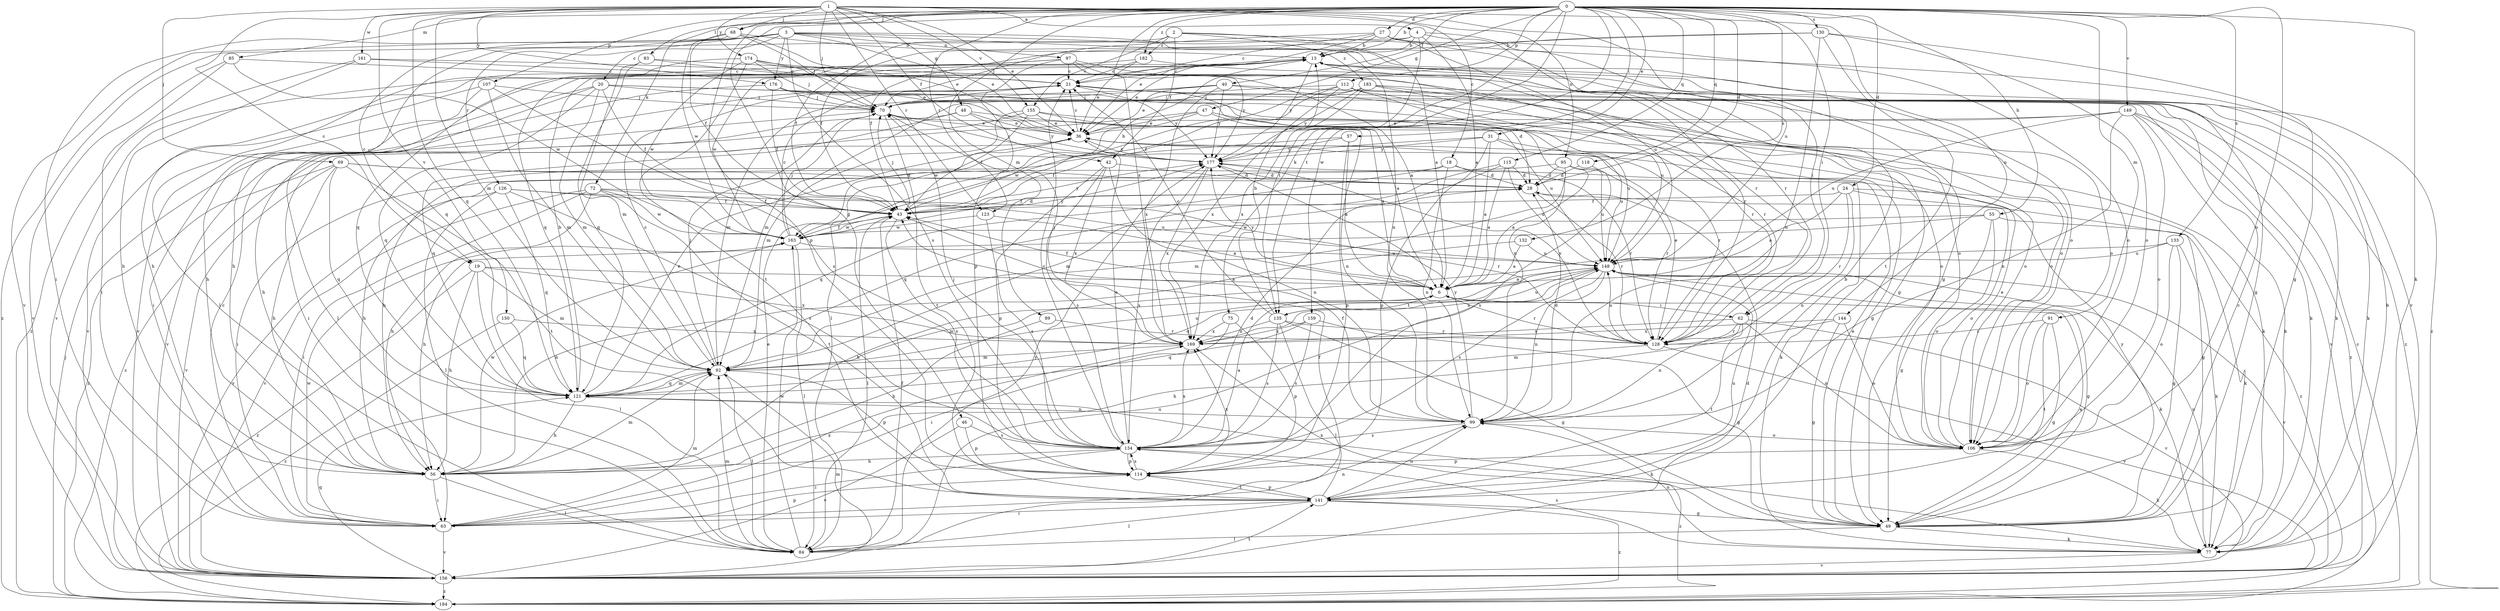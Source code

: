 strict digraph  {
0;
1;
2;
3;
4;
6;
13;
18;
19;
20;
21;
24;
27;
28;
31;
36;
40;
42;
43;
46;
47;
48;
49;
55;
56;
57;
62;
63;
68;
69;
70;
72;
75;
77;
83;
84;
85;
89;
91;
92;
95;
97;
99;
106;
107;
112;
114;
115;
118;
121;
123;
126;
128;
130;
132;
133;
134;
135;
141;
144;
148;
149;
150;
155;
156;
159;
161;
163;
169;
174;
176;
177;
182;
183;
184;
0 -> 13  [label=b];
0 -> 24  [label=d];
0 -> 27  [label=d];
0 -> 28  [label=d];
0 -> 31  [label=e];
0 -> 40  [label=f];
0 -> 46  [label=g];
0 -> 47  [label=g];
0 -> 55  [label=h];
0 -> 57  [label=i];
0 -> 62  [label=i];
0 -> 68  [label=j];
0 -> 72  [label=k];
0 -> 75  [label=k];
0 -> 77  [label=k];
0 -> 83  [label=l];
0 -> 85  [label=m];
0 -> 89  [label=m];
0 -> 91  [label=m];
0 -> 106  [label=o];
0 -> 107  [label=p];
0 -> 112  [label=p];
0 -> 114  [label=p];
0 -> 115  [label=q];
0 -> 118  [label=q];
0 -> 123  [label=r];
0 -> 130  [label=s];
0 -> 132  [label=s];
0 -> 133  [label=s];
0 -> 135  [label=t];
0 -> 149  [label=v];
0 -> 159  [label=w];
0 -> 169  [label=x];
0 -> 182  [label=z];
1 -> 4  [label=a];
1 -> 18  [label=c];
1 -> 19  [label=c];
1 -> 36  [label=e];
1 -> 42  [label=f];
1 -> 48  [label=g];
1 -> 68  [label=j];
1 -> 69  [label=j];
1 -> 70  [label=j];
1 -> 92  [label=m];
1 -> 95  [label=n];
1 -> 121  [label=q];
1 -> 123  [label=r];
1 -> 144  [label=u];
1 -> 148  [label=u];
1 -> 150  [label=v];
1 -> 155  [label=v];
1 -> 161  [label=w];
1 -> 174  [label=y];
1 -> 176  [label=y];
2 -> 6  [label=a];
2 -> 42  [label=f];
2 -> 43  [label=f];
2 -> 155  [label=v];
2 -> 156  [label=v];
2 -> 182  [label=z];
2 -> 183  [label=z];
3 -> 19  [label=c];
3 -> 20  [label=c];
3 -> 36  [label=e];
3 -> 49  [label=g];
3 -> 97  [label=n];
3 -> 99  [label=n];
3 -> 106  [label=o];
3 -> 121  [label=q];
3 -> 126  [label=r];
3 -> 134  [label=s];
3 -> 156  [label=v];
3 -> 176  [label=y];
4 -> 6  [label=a];
4 -> 13  [label=b];
4 -> 43  [label=f];
4 -> 62  [label=i];
4 -> 128  [label=r];
4 -> 135  [label=t];
4 -> 184  [label=z];
6 -> 43  [label=f];
6 -> 62  [label=i];
6 -> 92  [label=m];
6 -> 128  [label=r];
6 -> 135  [label=t];
6 -> 177  [label=y];
13 -> 21  [label=c];
13 -> 36  [label=e];
13 -> 49  [label=g];
13 -> 56  [label=h];
13 -> 106  [label=o];
13 -> 121  [label=q];
13 -> 163  [label=w];
13 -> 177  [label=y];
18 -> 28  [label=d];
18 -> 56  [label=h];
18 -> 99  [label=n];
18 -> 121  [label=q];
18 -> 128  [label=r];
19 -> 6  [label=a];
19 -> 56  [label=h];
19 -> 84  [label=l];
19 -> 92  [label=m];
19 -> 169  [label=x];
19 -> 184  [label=z];
20 -> 6  [label=a];
20 -> 43  [label=f];
20 -> 56  [label=h];
20 -> 70  [label=j];
20 -> 77  [label=k];
20 -> 84  [label=l];
20 -> 92  [label=m];
20 -> 121  [label=q];
21 -> 70  [label=j];
21 -> 99  [label=n];
21 -> 177  [label=y];
24 -> 6  [label=a];
24 -> 43  [label=f];
24 -> 49  [label=g];
24 -> 99  [label=n];
24 -> 128  [label=r];
24 -> 184  [label=z];
27 -> 13  [label=b];
27 -> 21  [label=c];
27 -> 36  [label=e];
27 -> 70  [label=j];
27 -> 106  [label=o];
27 -> 128  [label=r];
27 -> 148  [label=u];
28 -> 43  [label=f];
28 -> 106  [label=o];
28 -> 128  [label=r];
31 -> 6  [label=a];
31 -> 56  [label=h];
31 -> 114  [label=p];
31 -> 128  [label=r];
31 -> 148  [label=u];
31 -> 177  [label=y];
36 -> 21  [label=c];
36 -> 177  [label=y];
36 -> 184  [label=z];
40 -> 36  [label=e];
40 -> 70  [label=j];
40 -> 92  [label=m];
40 -> 106  [label=o];
40 -> 169  [label=x];
40 -> 177  [label=y];
40 -> 184  [label=z];
42 -> 28  [label=d];
42 -> 99  [label=n];
42 -> 114  [label=p];
42 -> 134  [label=s];
42 -> 169  [label=x];
43 -> 13  [label=b];
43 -> 28  [label=d];
43 -> 70  [label=j];
43 -> 84  [label=l];
43 -> 134  [label=s];
43 -> 163  [label=w];
43 -> 177  [label=y];
46 -> 114  [label=p];
46 -> 134  [label=s];
46 -> 156  [label=v];
47 -> 6  [label=a];
47 -> 36  [label=e];
47 -> 63  [label=i];
47 -> 148  [label=u];
47 -> 163  [label=w];
48 -> 36  [label=e];
48 -> 56  [label=h];
48 -> 121  [label=q];
48 -> 148  [label=u];
48 -> 177  [label=y];
49 -> 6  [label=a];
49 -> 21  [label=c];
49 -> 36  [label=e];
49 -> 77  [label=k];
49 -> 84  [label=l];
49 -> 169  [label=x];
49 -> 177  [label=y];
55 -> 49  [label=g];
55 -> 56  [label=h];
55 -> 77  [label=k];
55 -> 106  [label=o];
55 -> 163  [label=w];
56 -> 63  [label=i];
56 -> 84  [label=l];
56 -> 92  [label=m];
56 -> 163  [label=w];
57 -> 6  [label=a];
57 -> 43  [label=f];
57 -> 114  [label=p];
57 -> 177  [label=y];
62 -> 99  [label=n];
62 -> 106  [label=o];
62 -> 128  [label=r];
62 -> 141  [label=t];
62 -> 156  [label=v];
62 -> 169  [label=x];
63 -> 21  [label=c];
63 -> 92  [label=m];
63 -> 99  [label=n];
63 -> 114  [label=p];
63 -> 156  [label=v];
63 -> 163  [label=w];
63 -> 169  [label=x];
68 -> 13  [label=b];
68 -> 36  [label=e];
68 -> 43  [label=f];
68 -> 63  [label=i];
68 -> 70  [label=j];
68 -> 163  [label=w];
69 -> 28  [label=d];
69 -> 56  [label=h];
69 -> 77  [label=k];
69 -> 121  [label=q];
69 -> 141  [label=t];
69 -> 156  [label=v];
69 -> 184  [label=z];
70 -> 36  [label=e];
70 -> 77  [label=k];
70 -> 141  [label=t];
70 -> 177  [label=y];
72 -> 43  [label=f];
72 -> 56  [label=h];
72 -> 63  [label=i];
72 -> 141  [label=t];
72 -> 148  [label=u];
72 -> 156  [label=v];
72 -> 163  [label=w];
75 -> 63  [label=i];
75 -> 114  [label=p];
75 -> 169  [label=x];
77 -> 13  [label=b];
77 -> 99  [label=n];
77 -> 134  [label=s];
77 -> 148  [label=u];
77 -> 156  [label=v];
83 -> 21  [label=c];
83 -> 92  [label=m];
83 -> 121  [label=q];
83 -> 184  [label=z];
84 -> 36  [label=e];
84 -> 43  [label=f];
84 -> 92  [label=m];
84 -> 148  [label=u];
84 -> 163  [label=w];
84 -> 177  [label=y];
85 -> 21  [label=c];
85 -> 63  [label=i];
85 -> 156  [label=v];
85 -> 163  [label=w];
89 -> 56  [label=h];
89 -> 128  [label=r];
91 -> 49  [label=g];
91 -> 106  [label=o];
91 -> 128  [label=r];
91 -> 141  [label=t];
92 -> 21  [label=c];
92 -> 70  [label=j];
92 -> 84  [label=l];
92 -> 114  [label=p];
92 -> 121  [label=q];
92 -> 148  [label=u];
95 -> 6  [label=a];
95 -> 28  [label=d];
95 -> 63  [label=i];
95 -> 92  [label=m];
95 -> 128  [label=r];
95 -> 148  [label=u];
97 -> 6  [label=a];
97 -> 21  [label=c];
97 -> 49  [label=g];
97 -> 56  [label=h];
97 -> 114  [label=p];
97 -> 121  [label=q];
97 -> 177  [label=y];
99 -> 28  [label=d];
99 -> 43  [label=f];
99 -> 106  [label=o];
99 -> 134  [label=s];
99 -> 177  [label=y];
106 -> 36  [label=e];
106 -> 77  [label=k];
106 -> 114  [label=p];
107 -> 63  [label=i];
107 -> 70  [label=j];
107 -> 92  [label=m];
107 -> 134  [label=s];
107 -> 156  [label=v];
112 -> 28  [label=d];
112 -> 43  [label=f];
112 -> 70  [label=j];
112 -> 77  [label=k];
112 -> 84  [label=l];
112 -> 128  [label=r];
112 -> 169  [label=x];
114 -> 134  [label=s];
114 -> 141  [label=t];
114 -> 169  [label=x];
115 -> 6  [label=a];
115 -> 28  [label=d];
115 -> 92  [label=m];
115 -> 121  [label=q];
115 -> 148  [label=u];
118 -> 28  [label=d];
118 -> 134  [label=s];
121 -> 13  [label=b];
121 -> 36  [label=e];
121 -> 56  [label=h];
121 -> 77  [label=k];
121 -> 92  [label=m];
121 -> 99  [label=n];
123 -> 6  [label=a];
123 -> 134  [label=s];
123 -> 163  [label=w];
126 -> 43  [label=f];
126 -> 84  [label=l];
126 -> 121  [label=q];
126 -> 128  [label=r];
126 -> 134  [label=s];
126 -> 156  [label=v];
128 -> 36  [label=e];
128 -> 92  [label=m];
128 -> 148  [label=u];
128 -> 156  [label=v];
128 -> 177  [label=y];
130 -> 13  [label=b];
130 -> 43  [label=f];
130 -> 49  [label=g];
130 -> 99  [label=n];
130 -> 106  [label=o];
130 -> 141  [label=t];
132 -> 6  [label=a];
132 -> 56  [label=h];
132 -> 148  [label=u];
133 -> 49  [label=g];
133 -> 56  [label=h];
133 -> 77  [label=k];
133 -> 106  [label=o];
133 -> 148  [label=u];
134 -> 6  [label=a];
134 -> 21  [label=c];
134 -> 28  [label=d];
134 -> 36  [label=e];
134 -> 56  [label=h];
134 -> 63  [label=i];
134 -> 70  [label=j];
134 -> 114  [label=p];
134 -> 169  [label=x];
134 -> 184  [label=z];
135 -> 13  [label=b];
135 -> 21  [label=c];
135 -> 49  [label=g];
135 -> 84  [label=l];
135 -> 128  [label=r];
135 -> 134  [label=s];
135 -> 148  [label=u];
135 -> 169  [label=x];
141 -> 13  [label=b];
141 -> 43  [label=f];
141 -> 49  [label=g];
141 -> 63  [label=i];
141 -> 84  [label=l];
141 -> 99  [label=n];
141 -> 114  [label=p];
141 -> 148  [label=u];
141 -> 184  [label=z];
144 -> 49  [label=g];
144 -> 56  [label=h];
144 -> 106  [label=o];
144 -> 169  [label=x];
148 -> 6  [label=a];
148 -> 49  [label=g];
148 -> 77  [label=k];
148 -> 99  [label=n];
148 -> 121  [label=q];
148 -> 134  [label=s];
148 -> 156  [label=v];
148 -> 169  [label=x];
149 -> 36  [label=e];
149 -> 77  [label=k];
149 -> 99  [label=n];
149 -> 106  [label=o];
149 -> 148  [label=u];
149 -> 156  [label=v];
149 -> 163  [label=w];
149 -> 184  [label=z];
150 -> 121  [label=q];
150 -> 169  [label=x];
150 -> 184  [label=z];
155 -> 36  [label=e];
155 -> 43  [label=f];
155 -> 49  [label=g];
155 -> 92  [label=m];
155 -> 99  [label=n];
155 -> 156  [label=v];
156 -> 28  [label=d];
156 -> 92  [label=m];
156 -> 121  [label=q];
156 -> 141  [label=t];
156 -> 184  [label=z];
159 -> 49  [label=g];
159 -> 121  [label=q];
159 -> 134  [label=s];
159 -> 169  [label=x];
161 -> 21  [label=c];
161 -> 56  [label=h];
161 -> 106  [label=o];
161 -> 184  [label=z];
163 -> 21  [label=c];
163 -> 43  [label=f];
163 -> 70  [label=j];
163 -> 84  [label=l];
163 -> 148  [label=u];
163 -> 177  [label=y];
169 -> 70  [label=j];
169 -> 92  [label=m];
174 -> 21  [label=c];
174 -> 36  [label=e];
174 -> 70  [label=j];
174 -> 84  [label=l];
174 -> 128  [label=r];
174 -> 141  [label=t];
174 -> 163  [label=w];
176 -> 43  [label=f];
176 -> 70  [label=j];
176 -> 106  [label=o];
176 -> 148  [label=u];
176 -> 156  [label=v];
177 -> 28  [label=d];
177 -> 134  [label=s];
177 -> 169  [label=x];
182 -> 21  [label=c];
182 -> 36  [label=e];
182 -> 106  [label=o];
182 -> 156  [label=v];
183 -> 70  [label=j];
183 -> 77  [label=k];
183 -> 92  [label=m];
183 -> 106  [label=o];
183 -> 128  [label=r];
183 -> 169  [label=x];
183 -> 177  [label=y];
184 -> 21  [label=c];
184 -> 70  [label=j];
}
